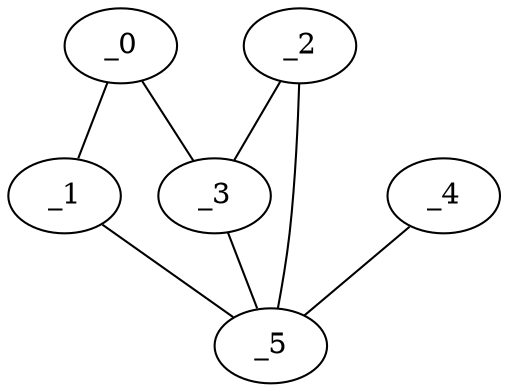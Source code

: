 graph HP1_0075 {
	_0	 [x="1.05824",
		y="3.0794"];
	_1	 [x="0.639082",
		y="0.548665"];
	_0 -- _1;
	_3	 [x="2.06418",
		y="3.06485"];
	_0 -- _3;
	_5	 [x="2.47308",
		y="1.71787"];
	_1 -- _5;
	_2	 [x="2.34747",
		y="0.743517"];
	_2 -- _3;
	_2 -- _5;
	_3 -- _5;
	_4	 [x="0.839686",
		y="1.9114"];
	_4 -- _5;
}
